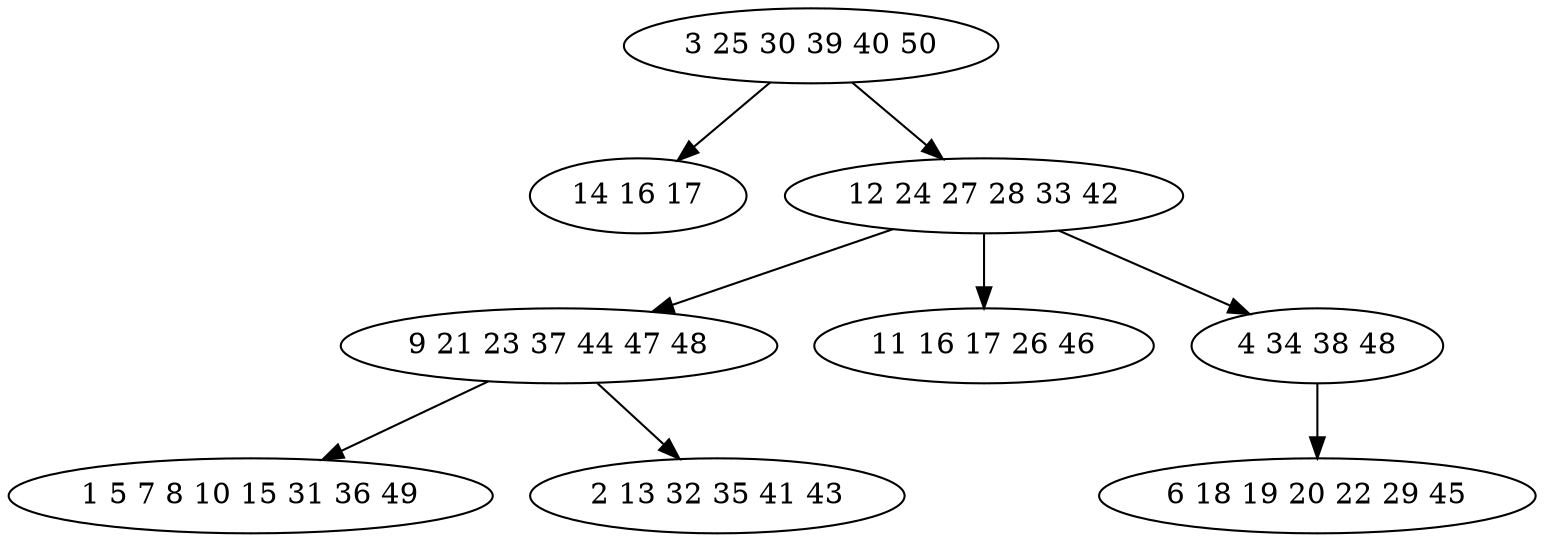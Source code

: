 digraph true_tree {
	"0" -> "1"
	"0" -> "2"
	"2" -> "3"
	"3" -> "4"
	"2" -> "5"
	"2" -> "6"
	"3" -> "7"
	"6" -> "8"
	"0" [label="3 25 30 39 40 50"];
	"1" [label="14 16 17"];
	"2" [label="12 24 27 28 33 42"];
	"3" [label="9 21 23 37 44 47 48"];
	"4" [label="1 5 7 8 10 15 31 36 49"];
	"5" [label="11 16 17 26 46"];
	"6" [label="4 34 38 48"];
	"7" [label="2 13 32 35 41 43"];
	"8" [label="6 18 19 20 22 29 45"];
}
